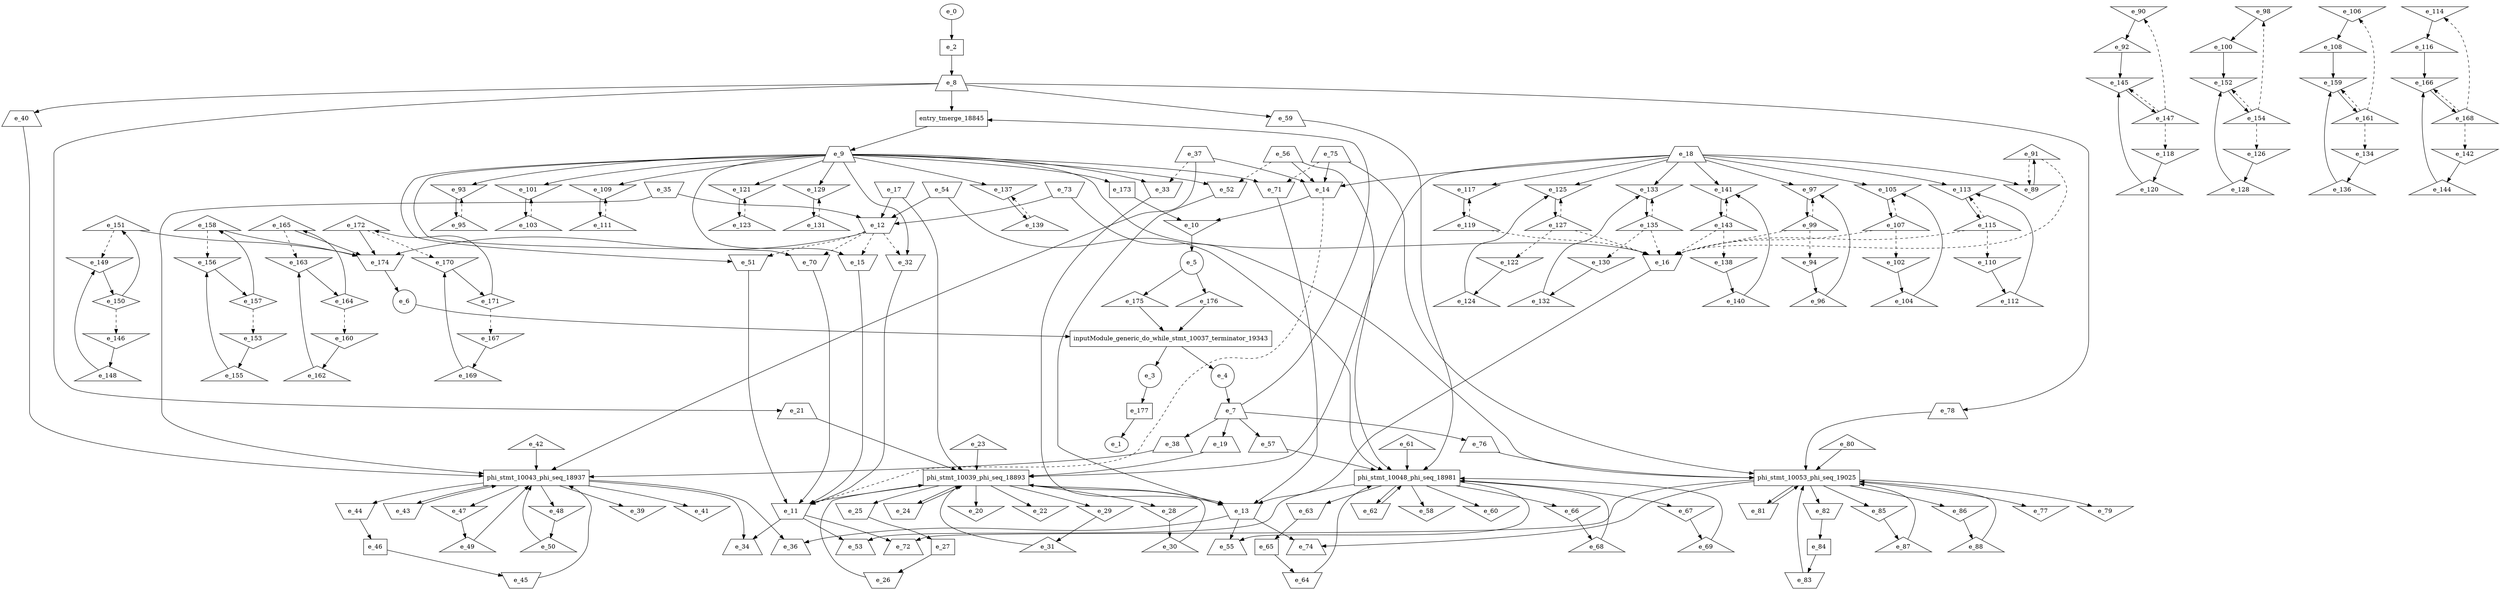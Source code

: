 digraph control_path {
  e_0: entry_node : n ;
  e_1: exit_node : s ;
  e_2 [shape = dot];
  e_3 [shape = circle];
  e_4 [shape = circle];
  e_5 [shape = circle];
  e_6 [shape = circle];
  e_7 [shape = trapezium];
  e_8 [shape = trapezium];
  e_9 [shape = trapezium];
  e_10 [shape = invtriangle];
  e_11 [shape = invtrapezium];
  e_12 [shape = invtrapezium];
  e_13 [shape = invtrapezium];
  e_14 [shape = invtrapezium];
  e_15 [shape = invtrapezium];
  e_16 [shape = invtrapezium];
  e_17 [shape = invtrapezium];
  e_18 [shape = trapezium];
  e_19 [shape = trapezium];
  e_20 [shape = invtriangle];
  e_21 [shape = trapezium];
  e_22 [shape = invtriangle];
  e_23 [shape = triangle];
  e_24 [shape = invtrapezium];
  e_25 [shape = invtrapezium];
  e_26 [shape = invtrapezium];
  e_27 [shape = dot];
  e_28 [shape = invtriangle];
  e_29 [shape = invtriangle];
  e_30 [shape = triangle];
  e_31 [shape = triangle];
  e_32 [shape = invtrapezium];
  e_33 [shape = invtrapezium];
  e_34 [shape = trapezium];
  e_35 [shape = invtrapezium];
  e_36 [shape = trapezium];
  e_37 [shape = trapezium];
  e_38 [shape = trapezium];
  e_39 [shape = invtriangle];
  e_40 [shape = trapezium];
  e_41 [shape = invtriangle];
  e_42 [shape = triangle];
  e_43 [shape = invtrapezium];
  e_44 [shape = invtrapezium];
  e_45 [shape = invtrapezium];
  e_46 [shape = dot];
  e_47 [shape = invtriangle];
  e_48 [shape = invtriangle];
  e_49 [shape = triangle];
  e_50 [shape = triangle];
  e_51 [shape = invtrapezium];
  e_52 [shape = invtrapezium];
  e_53 [shape = trapezium];
  e_54 [shape = invtrapezium];
  e_55 [shape = trapezium];
  e_56 [shape = trapezium];
  e_57 [shape = trapezium];
  e_58 [shape = invtriangle];
  e_59 [shape = trapezium];
  e_60 [shape = invtriangle];
  e_61 [shape = triangle];
  e_62 [shape = invtrapezium];
  e_63 [shape = invtrapezium];
  e_64 [shape = invtrapezium];
  e_65 [shape = dot];
  e_66 [shape = invtriangle];
  e_67 [shape = invtriangle];
  e_68 [shape = triangle];
  e_69 [shape = triangle];
  e_70 [shape = invtrapezium];
  e_71 [shape = invtrapezium];
  e_72 [shape = trapezium];
  e_73 [shape = invtrapezium];
  e_74 [shape = trapezium];
  e_75 [shape = trapezium];
  e_76 [shape = trapezium];
  e_77 [shape = invtriangle];
  e_78 [shape = trapezium];
  e_79 [shape = invtriangle];
  e_80 [shape = triangle];
  e_81 [shape = invtrapezium];
  e_82 [shape = invtrapezium];
  e_83 [shape = invtrapezium];
  e_84 [shape = dot];
  e_85 [shape = invtriangle];
  e_86 [shape = invtriangle];
  e_87 [shape = triangle];
  e_88 [shape = triangle];
  e_89 [shape = invtriangle];
  e_90 [shape = invtriangle];
  e_91 [shape = triangle];
  e_92 [shape = triangle];
  e_93 [shape = invtriangle];
  e_94 [shape = invtriangle];
  e_95 [shape = triangle];
  e_96 [shape = triangle];
  e_97 [shape = invtriangle];
  e_98 [shape = invtriangle];
  e_99 [shape = triangle];
  e_100 [shape = triangle];
  e_101 [shape = invtriangle];
  e_102 [shape = invtriangle];
  e_103 [shape = triangle];
  e_104 [shape = triangle];
  e_105 [shape = invtriangle];
  e_106 [shape = invtriangle];
  e_107 [shape = triangle];
  e_108 [shape = triangle];
  e_109 [shape = invtriangle];
  e_110 [shape = invtriangle];
  e_111 [shape = triangle];
  e_112 [shape = triangle];
  e_113 [shape = invtriangle];
  e_114 [shape = invtriangle];
  e_115 [shape = triangle];
  e_116 [shape = triangle];
  e_117 [shape = invtriangle];
  e_118 [shape = invtriangle];
  e_119 [shape = triangle];
  e_120 [shape = triangle];
  e_121 [shape = invtriangle];
  e_122 [shape = invtriangle];
  e_123 [shape = triangle];
  e_124 [shape = triangle];
  e_125 [shape = invtriangle];
  e_126 [shape = invtriangle];
  e_127 [shape = triangle];
  e_128 [shape = triangle];
  e_129 [shape = invtriangle];
  e_130 [shape = invtriangle];
  e_131 [shape = triangle];
  e_132 [shape = triangle];
  e_133 [shape = invtriangle];
  e_134 [shape = invtriangle];
  e_135 [shape = triangle];
  e_136 [shape = triangle];
  e_137 [shape = invtriangle];
  e_138 [shape = invtriangle];
  e_139 [shape = triangle];
  e_140 [shape = triangle];
  e_141 [shape = invtriangle];
  e_142 [shape = invtriangle];
  e_143 [shape = triangle];
  e_144 [shape = triangle];
  e_145 [shape = invtriangle];
  e_146 [shape = invtriangle];
  e_147 [shape = triangle];
  e_148 [shape = triangle];
  e_149 [shape = invtriangle];
  e_150 [shape = diamond];
  e_151 [shape = triangle];
  e_152 [shape = invtriangle];
  e_153 [shape = invtriangle];
  e_154 [shape = triangle];
  e_155 [shape = triangle];
  e_156 [shape = invtriangle];
  e_157 [shape = diamond];
  e_158 [shape = triangle];
  e_159 [shape = invtriangle];
  e_160 [shape = invtriangle];
  e_161 [shape = triangle];
  e_162 [shape = triangle];
  e_163 [shape = invtriangle];
  e_164 [shape = diamond];
  e_165 [shape = triangle];
  e_166 [shape = invtriangle];
  e_167 [shape = invtriangle];
  e_168 [shape = triangle];
  e_169 [shape = triangle];
  e_170 [shape = invtriangle];
  e_171 [shape = diamond];
  e_172 [shape = triangle];
  e_173 [shape = dot];
  e_174 [shape = invtrapezium];
  e_175 [shape = triangle];
  e_176 [shape = triangle];
  e_177 [shape = dot];
  e_177 -> e_1;
  e_0 -> e_2;
  e_10 -> e_5;
  e_174 -> e_6;
  e_4 -> e_7;
  e_2 -> e_8;
  e_14 -> e_10;
  e_173 -> e_10;
  e_15 -> e_11;
  e_70 -> e_11;
  e_32 -> e_11;
  e_51 -> e_11;
  e_14 -> e_11[style = dashed];
  e_17 -> e_12;
  e_73 -> e_12;
  e_35 -> e_12;
  e_54 -> e_12;
  e_16 -> e_13;
  e_71 -> e_13;
  e_33 -> e_13;
  e_52 -> e_13;
  e_18 -> e_14;
  e_75 -> e_14;
  e_37 -> e_14;
  e_56 -> e_14;
  e_9 -> e_15;
  e_12 -> e_15[style = dashed];
  e_9 -> e_16;
  e_107 -> e_16[style = dashed];
  e_115 -> e_16[style = dashed];
  e_119 -> e_16[style = dashed];
  e_127 -> e_16[style = dashed];
  e_91 -> e_16[style = dashed];
  e_99 -> e_16[style = dashed];
  e_135 -> e_16[style = dashed];
  e_143 -> e_16[style = dashed];
  e_7 -> e_19;
  e_8 -> e_21;
  e_27 -> e_26;
  e_25 -> e_27;
  e_28 -> e_30;
  e_29 -> e_31;
  e_9 -> e_32;
  e_12 -> e_32[style = dashed];
  e_9 -> e_33;
  e_37 -> e_33[style = dashed];
  e_11 -> e_34;
  e_13 -> e_36;
  e_7 -> e_38;
  e_8 -> e_40;
  e_46 -> e_45;
  e_44 -> e_46;
  e_47 -> e_49;
  e_48 -> e_50;
  e_9 -> e_51;
  e_12 -> e_51[style = dashed];
  e_9 -> e_52;
  e_56 -> e_52[style = dashed];
  e_11 -> e_53;
  e_13 -> e_55;
  e_7 -> e_57;
  e_8 -> e_59;
  e_65 -> e_64;
  e_63 -> e_65;
  e_66 -> e_68;
  e_67 -> e_69;
  e_9 -> e_70;
  e_12 -> e_70[style = dashed];
  e_9 -> e_71;
  e_75 -> e_71[style = dashed];
  e_11 -> e_72;
  e_13 -> e_74;
  e_7 -> e_76;
  e_8 -> e_78;
  e_84 -> e_83;
  e_82 -> e_84;
  e_85 -> e_87;
  e_86 -> e_88;
  e_18 -> e_89;
  e_91 -> e_89[style = dashed];
  e_147 -> e_90[style = dashed];
  e_89 -> e_91;
  e_90 -> e_92;
  e_9 -> e_93;
  e_95 -> e_93[style = dashed];
  e_99 -> e_94[style = dashed];
  e_93 -> e_95;
  e_94 -> e_96;
  e_18 -> e_97;
  e_96 -> e_97;
  e_99 -> e_97[style = dashed];
  e_154 -> e_98[style = dashed];
  e_97 -> e_99;
  e_98 -> e_100;
  e_9 -> e_101;
  e_103 -> e_101[style = dashed];
  e_107 -> e_102[style = dashed];
  e_101 -> e_103;
  e_102 -> e_104;
  e_18 -> e_105;
  e_104 -> e_105;
  e_107 -> e_105[style = dashed];
  e_161 -> e_106[style = dashed];
  e_105 -> e_107;
  e_106 -> e_108;
  e_9 -> e_109;
  e_111 -> e_109[style = dashed];
  e_115 -> e_110[style = dashed];
  e_109 -> e_111;
  e_110 -> e_112;
  e_18 -> e_113;
  e_112 -> e_113;
  e_115 -> e_113[style = dashed];
  e_168 -> e_114[style = dashed];
  e_113 -> e_115;
  e_114 -> e_116;
  e_18 -> e_117;
  e_119 -> e_117[style = dashed];
  e_147 -> e_118[style = dashed];
  e_117 -> e_119;
  e_118 -> e_120;
  e_9 -> e_121;
  e_123 -> e_121[style = dashed];
  e_127 -> e_122[style = dashed];
  e_121 -> e_123;
  e_122 -> e_124;
  e_18 -> e_125;
  e_124 -> e_125;
  e_127 -> e_125[style = dashed];
  e_154 -> e_126[style = dashed];
  e_125 -> e_127;
  e_126 -> e_128;
  e_9 -> e_129;
  e_131 -> e_129[style = dashed];
  e_135 -> e_130[style = dashed];
  e_129 -> e_131;
  e_130 -> e_132;
  e_18 -> e_133;
  e_132 -> e_133;
  e_135 -> e_133[style = dashed];
  e_161 -> e_134[style = dashed];
  e_133 -> e_135;
  e_134 -> e_136;
  e_9 -> e_137;
  e_139 -> e_137[style = dashed];
  e_143 -> e_138[style = dashed];
  e_137 -> e_139;
  e_138 -> e_140;
  e_18 -> e_141;
  e_140 -> e_141;
  e_143 -> e_141[style = dashed];
  e_168 -> e_142[style = dashed];
  e_141 -> e_143;
  e_142 -> e_144;
  e_120 -> e_145;
  e_92 -> e_145;
  e_147 -> e_145[style = dashed];
  e_150 -> e_146[style = dashed];
  e_145 -> e_147;
  e_146 -> e_148;
  e_148 -> e_149;
  e_151 -> e_149[style = dashed];
  e_149 -> e_150;
  e_150 -> e_151;
  e_128 -> e_152;
  e_100 -> e_152;
  e_154 -> e_152[style = dashed];
  e_157 -> e_153[style = dashed];
  e_152 -> e_154;
  e_153 -> e_155;
  e_155 -> e_156;
  e_158 -> e_156[style = dashed];
  e_156 -> e_157;
  e_157 -> e_158;
  e_108 -> e_159;
  e_136 -> e_159;
  e_161 -> e_159[style = dashed];
  e_164 -> e_160[style = dashed];
  e_159 -> e_161;
  e_160 -> e_162;
  e_162 -> e_163;
  e_165 -> e_163[style = dashed];
  e_163 -> e_164;
  e_164 -> e_165;
  e_116 -> e_166;
  e_144 -> e_166;
  e_168 -> e_166[style = dashed];
  e_171 -> e_167[style = dashed];
  e_166 -> e_168;
  e_167 -> e_169;
  e_169 -> e_170;
  e_172 -> e_170[style = dashed];
  e_170 -> e_171;
  e_171 -> e_172;
  e_9 -> e_173;
  e_12 -> e_174;
  e_151 -> e_174;
  e_158 -> e_174;
  e_165 -> e_174;
  e_172 -> e_174;
  e_5 -> e_175;
  e_5 -> e_176;
  e_3 -> e_177;
  inputModule_generic_do_while_stmt_10037_terminator_19343 [shape=rectangle];
e_6 -> inputModule_generic_do_while_stmt_10037_terminator_19343;
e_176 -> inputModule_generic_do_while_stmt_10037_terminator_19343;
e_175 -> inputModule_generic_do_while_stmt_10037_terminator_19343;
inputModule_generic_do_while_stmt_10037_terminator_19343 -> e_4;
inputModule_generic_do_while_stmt_10037_terminator_19343 -> e_3;
  phi_stmt_10039_phi_seq_18893 [shape=rectangle];
e_21 -> phi_stmt_10039_phi_seq_18893;
phi_stmt_10039_phi_seq_18893 -> e_24;
phi_stmt_10039_phi_seq_18893 -> e_25;
phi_stmt_10039_phi_seq_18893 -> e_22;
e_24 -> phi_stmt_10039_phi_seq_18893;
e_26 -> phi_stmt_10039_phi_seq_18893;
e_19 -> phi_stmt_10039_phi_seq_18893;
phi_stmt_10039_phi_seq_18893 -> e_28;
phi_stmt_10039_phi_seq_18893 -> e_29;
phi_stmt_10039_phi_seq_18893 -> e_20;
e_30 -> phi_stmt_10039_phi_seq_18893;
e_31 -> phi_stmt_10039_phi_seq_18893;
e_17 -> phi_stmt_10039_phi_seq_18893;
e_18 -> phi_stmt_10039_phi_seq_18893;
phi_stmt_10039_phi_seq_18893 -> e_11;
phi_stmt_10039_phi_seq_18893 -> e_13;
e_23 -> phi_stmt_10039_phi_seq_18893;
  phi_stmt_10043_phi_seq_18937 [shape=rectangle];
e_40 -> phi_stmt_10043_phi_seq_18937;
phi_stmt_10043_phi_seq_18937 -> e_43;
phi_stmt_10043_phi_seq_18937 -> e_44;
phi_stmt_10043_phi_seq_18937 -> e_41;
e_43 -> phi_stmt_10043_phi_seq_18937;
e_45 -> phi_stmt_10043_phi_seq_18937;
e_38 -> phi_stmt_10043_phi_seq_18937;
phi_stmt_10043_phi_seq_18937 -> e_47;
phi_stmt_10043_phi_seq_18937 -> e_48;
phi_stmt_10043_phi_seq_18937 -> e_39;
e_49 -> phi_stmt_10043_phi_seq_18937;
e_50 -> phi_stmt_10043_phi_seq_18937;
e_35 -> phi_stmt_10043_phi_seq_18937;
e_37 -> phi_stmt_10043_phi_seq_18937;
phi_stmt_10043_phi_seq_18937 -> e_34;
phi_stmt_10043_phi_seq_18937 -> e_36;
e_42 -> phi_stmt_10043_phi_seq_18937;
  phi_stmt_10048_phi_seq_18981 [shape=rectangle];
e_59 -> phi_stmt_10048_phi_seq_18981;
phi_stmt_10048_phi_seq_18981 -> e_62;
phi_stmt_10048_phi_seq_18981 -> e_63;
phi_stmt_10048_phi_seq_18981 -> e_60;
e_62 -> phi_stmt_10048_phi_seq_18981;
e_64 -> phi_stmt_10048_phi_seq_18981;
e_57 -> phi_stmt_10048_phi_seq_18981;
phi_stmt_10048_phi_seq_18981 -> e_66;
phi_stmt_10048_phi_seq_18981 -> e_67;
phi_stmt_10048_phi_seq_18981 -> e_58;
e_68 -> phi_stmt_10048_phi_seq_18981;
e_69 -> phi_stmt_10048_phi_seq_18981;
e_54 -> phi_stmt_10048_phi_seq_18981;
e_56 -> phi_stmt_10048_phi_seq_18981;
phi_stmt_10048_phi_seq_18981 -> e_53;
phi_stmt_10048_phi_seq_18981 -> e_55;
e_61 -> phi_stmt_10048_phi_seq_18981;
  phi_stmt_10053_phi_seq_19025 [shape=rectangle];
e_78 -> phi_stmt_10053_phi_seq_19025;
phi_stmt_10053_phi_seq_19025 -> e_81;
phi_stmt_10053_phi_seq_19025 -> e_82;
phi_stmt_10053_phi_seq_19025 -> e_79;
e_81 -> phi_stmt_10053_phi_seq_19025;
e_83 -> phi_stmt_10053_phi_seq_19025;
e_76 -> phi_stmt_10053_phi_seq_19025;
phi_stmt_10053_phi_seq_19025 -> e_85;
phi_stmt_10053_phi_seq_19025 -> e_86;
phi_stmt_10053_phi_seq_19025 -> e_77;
e_87 -> phi_stmt_10053_phi_seq_19025;
e_88 -> phi_stmt_10053_phi_seq_19025;
e_73 -> phi_stmt_10053_phi_seq_19025;
e_75 -> phi_stmt_10053_phi_seq_19025;
phi_stmt_10053_phi_seq_19025 -> e_72;
phi_stmt_10053_phi_seq_19025 -> e_74;
e_80 -> phi_stmt_10053_phi_seq_19025;
entry_tmerge_18845 [shape = rectangle]; 
e_7 -> entry_tmerge_18845;
e_8 -> entry_tmerge_18845;
entry_tmerge_18845 -> e_9;
}
